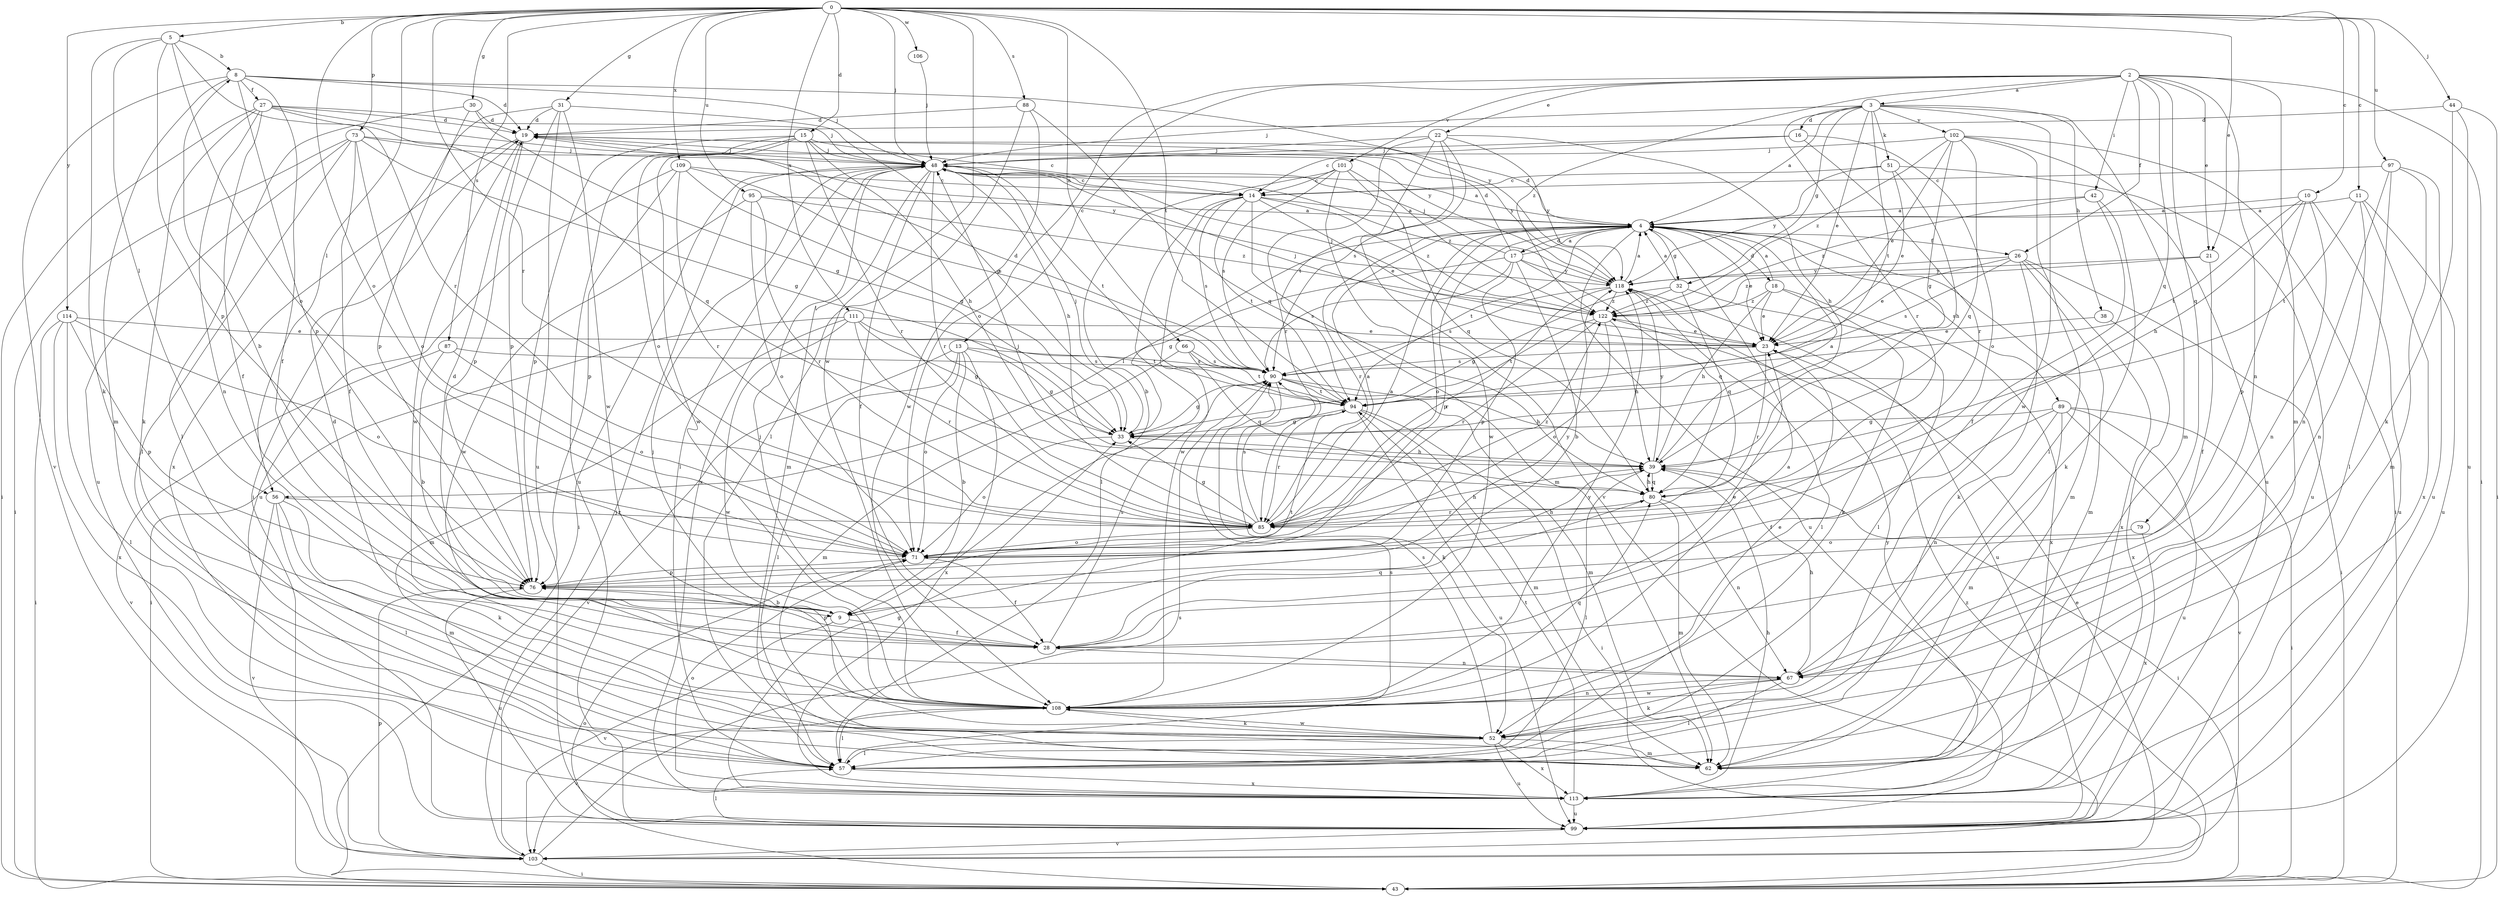 strict digraph  {
0;
2;
3;
4;
5;
8;
9;
10;
11;
13;
14;
15;
16;
17;
18;
19;
21;
22;
23;
26;
27;
28;
30;
31;
32;
33;
38;
39;
42;
43;
44;
48;
51;
52;
56;
57;
62;
66;
67;
71;
73;
76;
79;
80;
85;
87;
88;
89;
90;
94;
95;
97;
99;
101;
102;
103;
106;
108;
109;
111;
113;
114;
118;
122;
0 -> 5  [label=b];
0 -> 10  [label=c];
0 -> 11  [label=c];
0 -> 15  [label=d];
0 -> 21  [label=e];
0 -> 30  [label=g];
0 -> 31  [label=g];
0 -> 44  [label=j];
0 -> 48  [label=j];
0 -> 56  [label=l];
0 -> 66  [label=n];
0 -> 71  [label=o];
0 -> 73  [label=p];
0 -> 85  [label=r];
0 -> 87  [label=s];
0 -> 88  [label=s];
0 -> 94  [label=t];
0 -> 95  [label=u];
0 -> 97  [label=u];
0 -> 106  [label=w];
0 -> 108  [label=w];
0 -> 109  [label=x];
0 -> 111  [label=x];
0 -> 114  [label=y];
2 -> 3  [label=a];
2 -> 13  [label=c];
2 -> 21  [label=e];
2 -> 22  [label=e];
2 -> 26  [label=f];
2 -> 42  [label=i];
2 -> 43  [label=i];
2 -> 62  [label=m];
2 -> 67  [label=n];
2 -> 71  [label=o];
2 -> 79  [label=q];
2 -> 80  [label=q];
2 -> 101  [label=v];
2 -> 122  [label=z];
3 -> 4  [label=a];
3 -> 16  [label=d];
3 -> 23  [label=e];
3 -> 32  [label=g];
3 -> 38  [label=h];
3 -> 48  [label=j];
3 -> 51  [label=k];
3 -> 62  [label=m];
3 -> 85  [label=r];
3 -> 94  [label=t];
3 -> 102  [label=v];
3 -> 108  [label=w];
4 -> 17  [label=d];
4 -> 18  [label=d];
4 -> 19  [label=d];
4 -> 23  [label=e];
4 -> 26  [label=f];
4 -> 32  [label=g];
4 -> 56  [label=l];
4 -> 62  [label=m];
4 -> 71  [label=o];
4 -> 76  [label=p];
4 -> 85  [label=r];
4 -> 89  [label=s];
4 -> 94  [label=t];
4 -> 99  [label=u];
5 -> 8  [label=b];
5 -> 52  [label=k];
5 -> 56  [label=l];
5 -> 71  [label=o];
5 -> 76  [label=p];
5 -> 85  [label=r];
8 -> 19  [label=d];
8 -> 27  [label=f];
8 -> 28  [label=f];
8 -> 48  [label=j];
8 -> 62  [label=m];
8 -> 76  [label=p];
8 -> 103  [label=v];
8 -> 118  [label=y];
9 -> 8  [label=b];
9 -> 19  [label=d];
9 -> 28  [label=f];
9 -> 94  [label=t];
9 -> 103  [label=v];
10 -> 4  [label=a];
10 -> 39  [label=h];
10 -> 67  [label=n];
10 -> 76  [label=p];
10 -> 94  [label=t];
10 -> 99  [label=u];
11 -> 4  [label=a];
11 -> 67  [label=n];
11 -> 94  [label=t];
11 -> 99  [label=u];
11 -> 113  [label=x];
13 -> 9  [label=b];
13 -> 33  [label=g];
13 -> 57  [label=l];
13 -> 71  [label=o];
13 -> 90  [label=s];
13 -> 103  [label=v];
13 -> 113  [label=x];
14 -> 4  [label=a];
14 -> 23  [label=e];
14 -> 57  [label=l];
14 -> 62  [label=m];
14 -> 90  [label=s];
14 -> 94  [label=t];
14 -> 108  [label=w];
14 -> 122  [label=z];
15 -> 14  [label=c];
15 -> 39  [label=h];
15 -> 48  [label=j];
15 -> 71  [label=o];
15 -> 76  [label=p];
15 -> 85  [label=r];
15 -> 99  [label=u];
15 -> 108  [label=w];
16 -> 14  [label=c];
16 -> 48  [label=j];
16 -> 71  [label=o];
16 -> 85  [label=r];
17 -> 4  [label=a];
17 -> 9  [label=b];
17 -> 19  [label=d];
17 -> 33  [label=g];
17 -> 48  [label=j];
17 -> 76  [label=p];
17 -> 80  [label=q];
17 -> 90  [label=s];
17 -> 118  [label=y];
18 -> 4  [label=a];
18 -> 23  [label=e];
18 -> 39  [label=h];
18 -> 52  [label=k];
18 -> 113  [label=x];
18 -> 122  [label=z];
19 -> 48  [label=j];
19 -> 76  [label=p];
19 -> 108  [label=w];
19 -> 113  [label=x];
19 -> 118  [label=y];
21 -> 28  [label=f];
21 -> 118  [label=y];
21 -> 122  [label=z];
22 -> 39  [label=h];
22 -> 48  [label=j];
22 -> 85  [label=r];
22 -> 90  [label=s];
22 -> 94  [label=t];
22 -> 103  [label=v];
22 -> 118  [label=y];
23 -> 48  [label=j];
23 -> 85  [label=r];
23 -> 90  [label=s];
26 -> 23  [label=e];
26 -> 43  [label=i];
26 -> 52  [label=k];
26 -> 62  [label=m];
26 -> 90  [label=s];
26 -> 113  [label=x];
26 -> 118  [label=y];
27 -> 19  [label=d];
27 -> 28  [label=f];
27 -> 43  [label=i];
27 -> 48  [label=j];
27 -> 52  [label=k];
27 -> 67  [label=n];
27 -> 80  [label=q];
27 -> 118  [label=y];
28 -> 23  [label=e];
28 -> 67  [label=n];
28 -> 76  [label=p];
28 -> 80  [label=q];
28 -> 90  [label=s];
30 -> 19  [label=d];
30 -> 33  [label=g];
30 -> 57  [label=l];
30 -> 76  [label=p];
31 -> 19  [label=d];
31 -> 33  [label=g];
31 -> 43  [label=i];
31 -> 76  [label=p];
31 -> 99  [label=u];
31 -> 108  [label=w];
32 -> 4  [label=a];
32 -> 33  [label=g];
32 -> 57  [label=l];
32 -> 80  [label=q];
32 -> 122  [label=z];
33 -> 39  [label=h];
33 -> 48  [label=j];
33 -> 71  [label=o];
38 -> 23  [label=e];
38 -> 113  [label=x];
39 -> 4  [label=a];
39 -> 43  [label=i];
39 -> 57  [label=l];
39 -> 80  [label=q];
39 -> 118  [label=y];
42 -> 4  [label=a];
42 -> 28  [label=f];
42 -> 52  [label=k];
42 -> 122  [label=z];
43 -> 71  [label=o];
43 -> 122  [label=z];
44 -> 19  [label=d];
44 -> 43  [label=i];
44 -> 52  [label=k];
44 -> 99  [label=u];
48 -> 4  [label=a];
48 -> 14  [label=c];
48 -> 28  [label=f];
48 -> 39  [label=h];
48 -> 43  [label=i];
48 -> 57  [label=l];
48 -> 62  [label=m];
48 -> 85  [label=r];
48 -> 94  [label=t];
48 -> 113  [label=x];
51 -> 14  [label=c];
51 -> 23  [label=e];
51 -> 39  [label=h];
51 -> 99  [label=u];
51 -> 118  [label=y];
52 -> 48  [label=j];
52 -> 57  [label=l];
52 -> 62  [label=m];
52 -> 90  [label=s];
52 -> 99  [label=u];
52 -> 108  [label=w];
52 -> 113  [label=x];
56 -> 52  [label=k];
56 -> 57  [label=l];
56 -> 62  [label=m];
56 -> 85  [label=r];
56 -> 103  [label=v];
57 -> 90  [label=s];
57 -> 113  [label=x];
66 -> 62  [label=m];
66 -> 80  [label=q];
66 -> 90  [label=s];
66 -> 94  [label=t];
67 -> 39  [label=h];
67 -> 52  [label=k];
67 -> 57  [label=l];
67 -> 108  [label=w];
71 -> 4  [label=a];
71 -> 28  [label=f];
71 -> 39  [label=h];
71 -> 76  [label=p];
73 -> 28  [label=f];
73 -> 33  [label=g];
73 -> 43  [label=i];
73 -> 48  [label=j];
73 -> 57  [label=l];
73 -> 71  [label=o];
73 -> 99  [label=u];
73 -> 118  [label=y];
76 -> 9  [label=b];
76 -> 99  [label=u];
76 -> 118  [label=y];
79 -> 71  [label=o];
79 -> 113  [label=x];
80 -> 39  [label=h];
80 -> 62  [label=m];
80 -> 67  [label=n];
80 -> 85  [label=r];
85 -> 4  [label=a];
85 -> 33  [label=g];
85 -> 39  [label=h];
85 -> 48  [label=j];
85 -> 71  [label=o];
85 -> 90  [label=s];
85 -> 122  [label=z];
87 -> 9  [label=b];
87 -> 71  [label=o];
87 -> 90  [label=s];
87 -> 103  [label=v];
88 -> 19  [label=d];
88 -> 57  [label=l];
88 -> 80  [label=q];
88 -> 108  [label=w];
89 -> 28  [label=f];
89 -> 33  [label=g];
89 -> 43  [label=i];
89 -> 62  [label=m];
89 -> 67  [label=n];
89 -> 99  [label=u];
89 -> 103  [label=v];
90 -> 19  [label=d];
90 -> 33  [label=g];
90 -> 39  [label=h];
90 -> 52  [label=k];
90 -> 62  [label=m];
90 -> 94  [label=t];
94 -> 33  [label=g];
94 -> 43  [label=i];
94 -> 62  [label=m];
94 -> 85  [label=r];
94 -> 99  [label=u];
95 -> 4  [label=a];
95 -> 71  [label=o];
95 -> 85  [label=r];
95 -> 108  [label=w];
95 -> 122  [label=z];
97 -> 14  [label=c];
97 -> 57  [label=l];
97 -> 62  [label=m];
97 -> 67  [label=n];
97 -> 99  [label=u];
99 -> 57  [label=l];
99 -> 103  [label=v];
101 -> 9  [label=b];
101 -> 14  [label=c];
101 -> 80  [label=q];
101 -> 90  [label=s];
101 -> 108  [label=w];
101 -> 122  [label=z];
102 -> 23  [label=e];
102 -> 33  [label=g];
102 -> 43  [label=i];
102 -> 48  [label=j];
102 -> 57  [label=l];
102 -> 80  [label=q];
102 -> 99  [label=u];
102 -> 122  [label=z];
103 -> 23  [label=e];
103 -> 43  [label=i];
103 -> 48  [label=j];
103 -> 76  [label=p];
103 -> 90  [label=s];
106 -> 48  [label=j];
108 -> 4  [label=a];
108 -> 19  [label=d];
108 -> 23  [label=e];
108 -> 48  [label=j];
108 -> 52  [label=k];
108 -> 57  [label=l];
108 -> 67  [label=n];
108 -> 80  [label=q];
108 -> 103  [label=v];
108 -> 118  [label=y];
109 -> 14  [label=c];
109 -> 33  [label=g];
109 -> 76  [label=p];
109 -> 85  [label=r];
109 -> 90  [label=s];
109 -> 99  [label=u];
111 -> 23  [label=e];
111 -> 33  [label=g];
111 -> 43  [label=i];
111 -> 62  [label=m];
111 -> 85  [label=r];
111 -> 94  [label=t];
111 -> 108  [label=w];
113 -> 33  [label=g];
113 -> 39  [label=h];
113 -> 71  [label=o];
113 -> 94  [label=t];
113 -> 99  [label=u];
113 -> 118  [label=y];
114 -> 23  [label=e];
114 -> 43  [label=i];
114 -> 57  [label=l];
114 -> 71  [label=o];
114 -> 76  [label=p];
114 -> 113  [label=x];
118 -> 4  [label=a];
118 -> 48  [label=j];
118 -> 57  [label=l];
118 -> 85  [label=r];
118 -> 90  [label=s];
118 -> 99  [label=u];
118 -> 122  [label=z];
122 -> 23  [label=e];
122 -> 39  [label=h];
122 -> 48  [label=j];
122 -> 71  [label=o];
122 -> 85  [label=r];
122 -> 94  [label=t];
}
